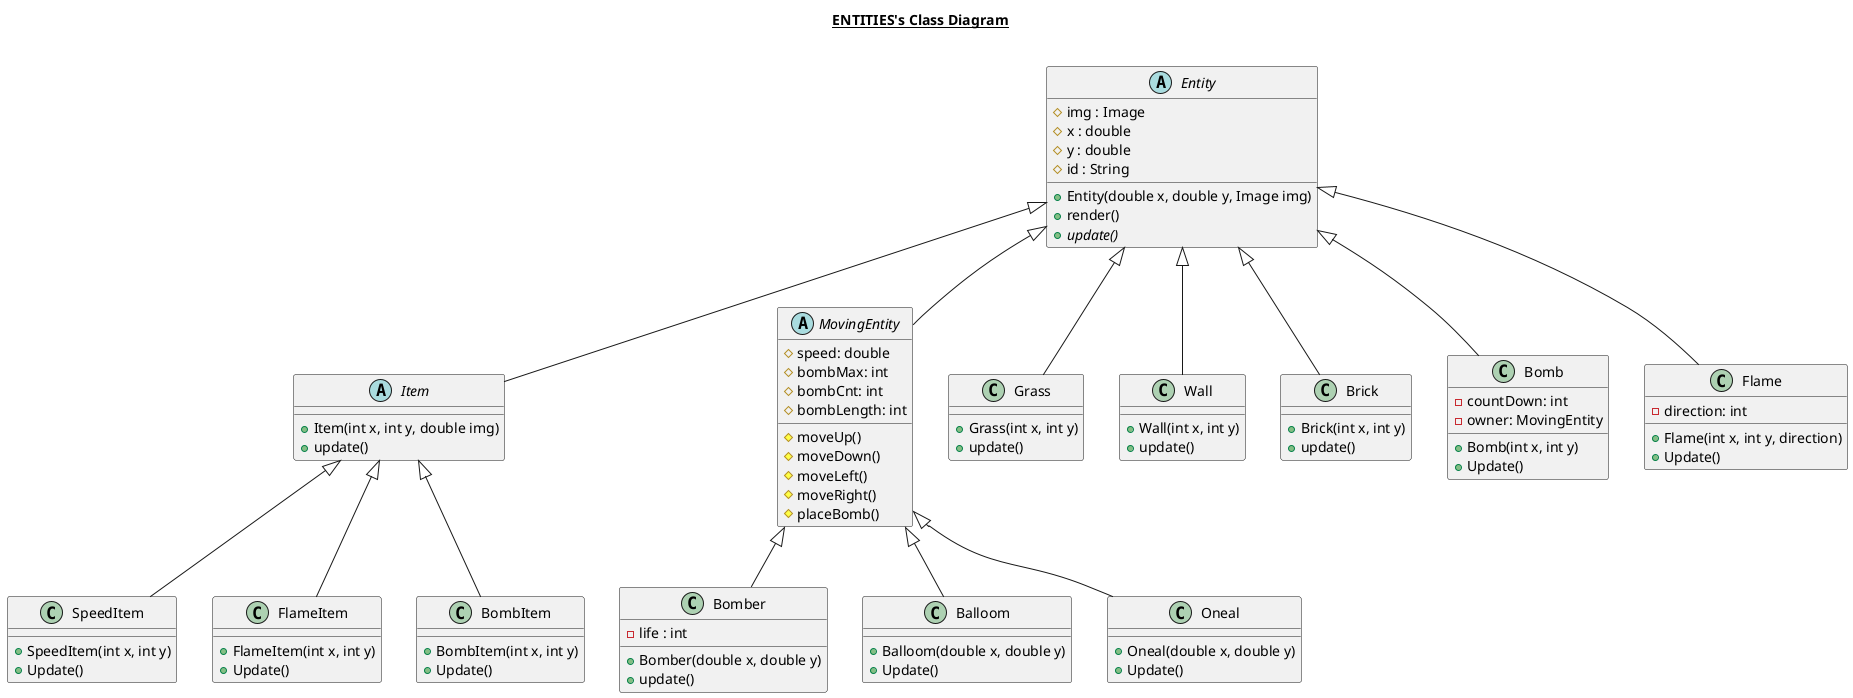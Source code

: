 @startuml

title __ENTITIES's Class Diagram__\n
    abstract class Entity {
        # img : Image
        # x : double
        # y : double
        # id : String
        + Entity(double x, double y, Image img)
        + render()
        {abstract} + update()
    }

    Grass -up-|> Entity
    class Grass {
        + Grass(int x, int y)
        + update()
    }

    Wall -up-|> Entity
    class Wall {
        + Wall(int x, int y)
        + update()
    }

    Brick -up-|> Entity
    class Brick {
        + Brick(int x, int y)
        + update()
    }

    MovingEntity -up-|> Entity
    abstract class MovingEntity {
        # speed: double
        # bombMax: int
        # bombCnt: int
        # bombLength: int

        # moveUp()
        # moveDown()
        # moveLeft()
        # moveRight()
        # placeBomb()
    }

    Bomber -up-|> MovingEntity
    class Bomber {
        - life : int
        + Bomber(double x, double y)
        + update()
    }

    Balloom -up-|> MovingEntity
    class Balloom {
        + Balloom(double x, double y)
        + Update()
    }

    Oneal -up-|> MovingEntity
    class Oneal {
        + Oneal(double x, double y)
        + Update()
    }

    Item -up-|> Entity
    abstract class Item {
        + Item(int x, int y, double img)
        + update()
    }

    SpeedItem -up-|> Item
    class SpeedItem {
        + SpeedItem(int x, int y)
        + Update()
    }

    FlameItem -up-|> Item
    class FlameItem {
        + FlameItem(int x, int y)
        + Update()
    }

    BombItem -up-|> Item
    class BombItem {
        + BombItem(int x, int y)
        + Update()
    }

    Bomb -up-|> Entity
    class Bomb {
        - countDown: int
        - owner: MovingEntity
        + Bomb(int x, int y)
        + Update()
    }

    Flame -up-|> Entity
    class Flame {
        - direction: int
        + Flame(int x, int y, direction)
        + Update()
    }
@enduml

